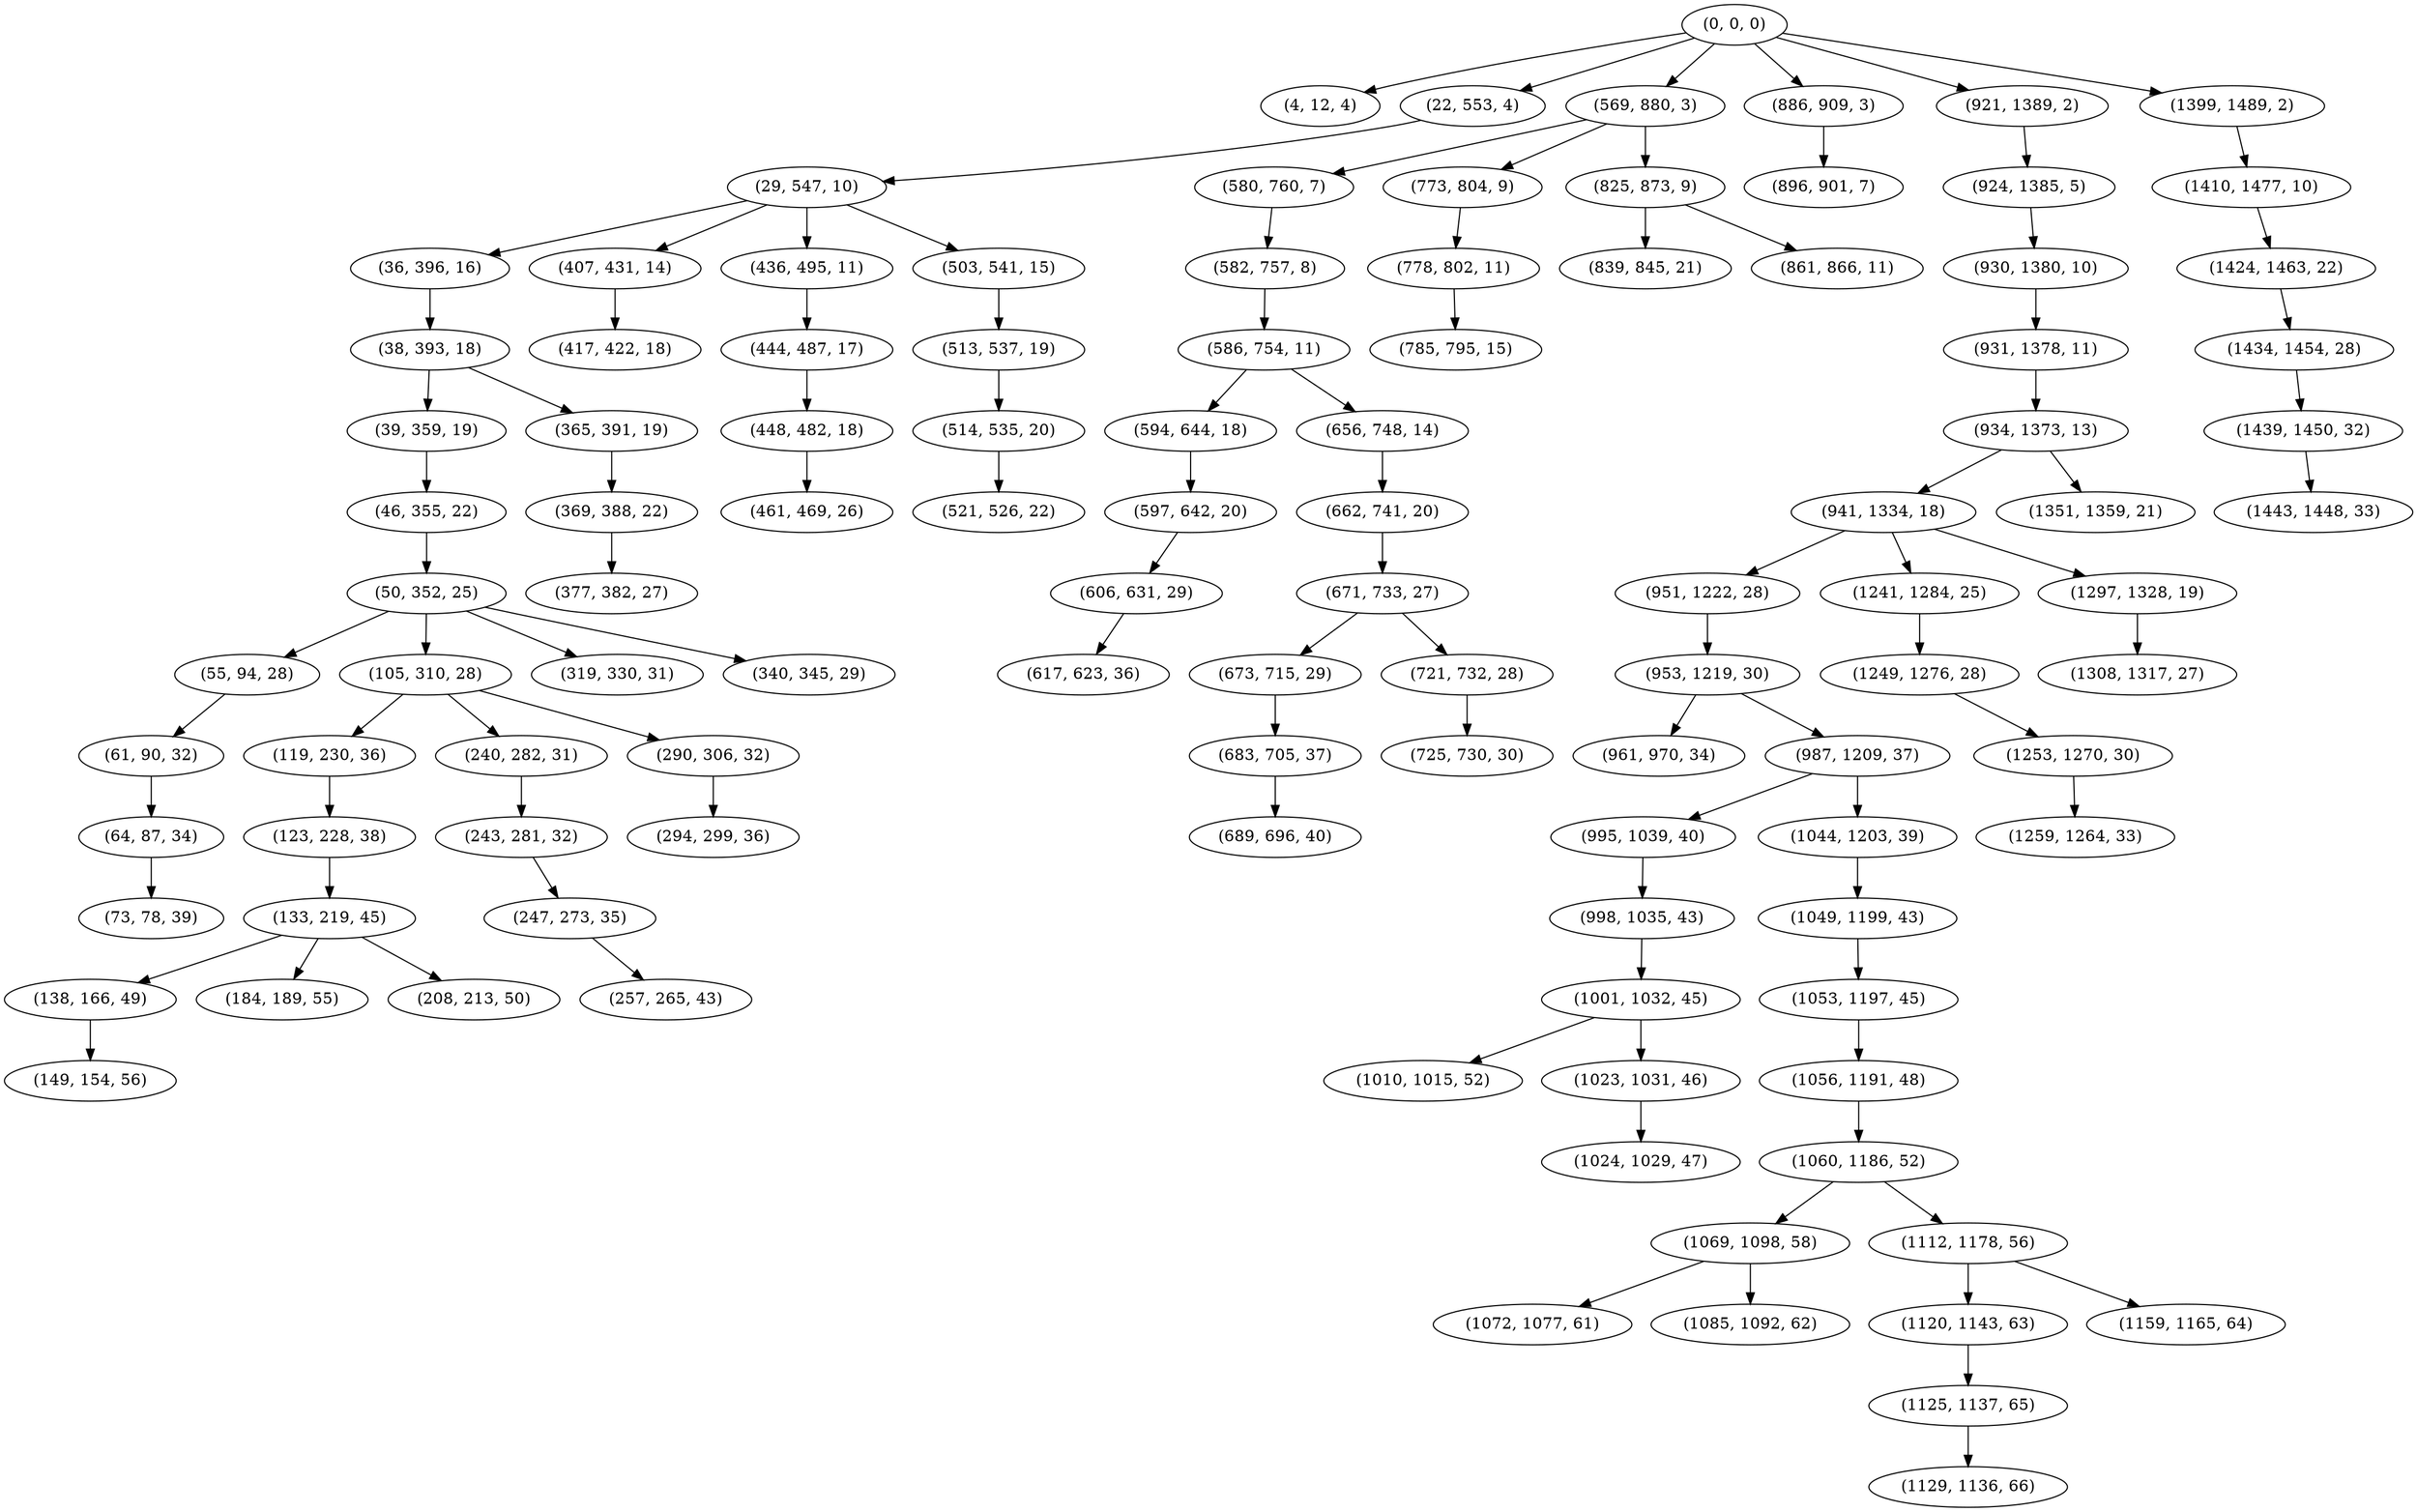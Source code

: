 digraph tree {
    "(0, 0, 0)";
    "(4, 12, 4)";
    "(22, 553, 4)";
    "(29, 547, 10)";
    "(36, 396, 16)";
    "(38, 393, 18)";
    "(39, 359, 19)";
    "(46, 355, 22)";
    "(50, 352, 25)";
    "(55, 94, 28)";
    "(61, 90, 32)";
    "(64, 87, 34)";
    "(73, 78, 39)";
    "(105, 310, 28)";
    "(119, 230, 36)";
    "(123, 228, 38)";
    "(133, 219, 45)";
    "(138, 166, 49)";
    "(149, 154, 56)";
    "(184, 189, 55)";
    "(208, 213, 50)";
    "(240, 282, 31)";
    "(243, 281, 32)";
    "(247, 273, 35)";
    "(257, 265, 43)";
    "(290, 306, 32)";
    "(294, 299, 36)";
    "(319, 330, 31)";
    "(340, 345, 29)";
    "(365, 391, 19)";
    "(369, 388, 22)";
    "(377, 382, 27)";
    "(407, 431, 14)";
    "(417, 422, 18)";
    "(436, 495, 11)";
    "(444, 487, 17)";
    "(448, 482, 18)";
    "(461, 469, 26)";
    "(503, 541, 15)";
    "(513, 537, 19)";
    "(514, 535, 20)";
    "(521, 526, 22)";
    "(569, 880, 3)";
    "(580, 760, 7)";
    "(582, 757, 8)";
    "(586, 754, 11)";
    "(594, 644, 18)";
    "(597, 642, 20)";
    "(606, 631, 29)";
    "(617, 623, 36)";
    "(656, 748, 14)";
    "(662, 741, 20)";
    "(671, 733, 27)";
    "(673, 715, 29)";
    "(683, 705, 37)";
    "(689, 696, 40)";
    "(721, 732, 28)";
    "(725, 730, 30)";
    "(773, 804, 9)";
    "(778, 802, 11)";
    "(785, 795, 15)";
    "(825, 873, 9)";
    "(839, 845, 21)";
    "(861, 866, 11)";
    "(886, 909, 3)";
    "(896, 901, 7)";
    "(921, 1389, 2)";
    "(924, 1385, 5)";
    "(930, 1380, 10)";
    "(931, 1378, 11)";
    "(934, 1373, 13)";
    "(941, 1334, 18)";
    "(951, 1222, 28)";
    "(953, 1219, 30)";
    "(961, 970, 34)";
    "(987, 1209, 37)";
    "(995, 1039, 40)";
    "(998, 1035, 43)";
    "(1001, 1032, 45)";
    "(1010, 1015, 52)";
    "(1023, 1031, 46)";
    "(1024, 1029, 47)";
    "(1044, 1203, 39)";
    "(1049, 1199, 43)";
    "(1053, 1197, 45)";
    "(1056, 1191, 48)";
    "(1060, 1186, 52)";
    "(1069, 1098, 58)";
    "(1072, 1077, 61)";
    "(1085, 1092, 62)";
    "(1112, 1178, 56)";
    "(1120, 1143, 63)";
    "(1125, 1137, 65)";
    "(1129, 1136, 66)";
    "(1159, 1165, 64)";
    "(1241, 1284, 25)";
    "(1249, 1276, 28)";
    "(1253, 1270, 30)";
    "(1259, 1264, 33)";
    "(1297, 1328, 19)";
    "(1308, 1317, 27)";
    "(1351, 1359, 21)";
    "(1399, 1489, 2)";
    "(1410, 1477, 10)";
    "(1424, 1463, 22)";
    "(1434, 1454, 28)";
    "(1439, 1450, 32)";
    "(1443, 1448, 33)";
    "(0, 0, 0)" -> "(4, 12, 4)";
    "(0, 0, 0)" -> "(22, 553, 4)";
    "(0, 0, 0)" -> "(569, 880, 3)";
    "(0, 0, 0)" -> "(886, 909, 3)";
    "(0, 0, 0)" -> "(921, 1389, 2)";
    "(0, 0, 0)" -> "(1399, 1489, 2)";
    "(22, 553, 4)" -> "(29, 547, 10)";
    "(29, 547, 10)" -> "(36, 396, 16)";
    "(29, 547, 10)" -> "(407, 431, 14)";
    "(29, 547, 10)" -> "(436, 495, 11)";
    "(29, 547, 10)" -> "(503, 541, 15)";
    "(36, 396, 16)" -> "(38, 393, 18)";
    "(38, 393, 18)" -> "(39, 359, 19)";
    "(38, 393, 18)" -> "(365, 391, 19)";
    "(39, 359, 19)" -> "(46, 355, 22)";
    "(46, 355, 22)" -> "(50, 352, 25)";
    "(50, 352, 25)" -> "(55, 94, 28)";
    "(50, 352, 25)" -> "(105, 310, 28)";
    "(50, 352, 25)" -> "(319, 330, 31)";
    "(50, 352, 25)" -> "(340, 345, 29)";
    "(55, 94, 28)" -> "(61, 90, 32)";
    "(61, 90, 32)" -> "(64, 87, 34)";
    "(64, 87, 34)" -> "(73, 78, 39)";
    "(105, 310, 28)" -> "(119, 230, 36)";
    "(105, 310, 28)" -> "(240, 282, 31)";
    "(105, 310, 28)" -> "(290, 306, 32)";
    "(119, 230, 36)" -> "(123, 228, 38)";
    "(123, 228, 38)" -> "(133, 219, 45)";
    "(133, 219, 45)" -> "(138, 166, 49)";
    "(133, 219, 45)" -> "(184, 189, 55)";
    "(133, 219, 45)" -> "(208, 213, 50)";
    "(138, 166, 49)" -> "(149, 154, 56)";
    "(240, 282, 31)" -> "(243, 281, 32)";
    "(243, 281, 32)" -> "(247, 273, 35)";
    "(247, 273, 35)" -> "(257, 265, 43)";
    "(290, 306, 32)" -> "(294, 299, 36)";
    "(365, 391, 19)" -> "(369, 388, 22)";
    "(369, 388, 22)" -> "(377, 382, 27)";
    "(407, 431, 14)" -> "(417, 422, 18)";
    "(436, 495, 11)" -> "(444, 487, 17)";
    "(444, 487, 17)" -> "(448, 482, 18)";
    "(448, 482, 18)" -> "(461, 469, 26)";
    "(503, 541, 15)" -> "(513, 537, 19)";
    "(513, 537, 19)" -> "(514, 535, 20)";
    "(514, 535, 20)" -> "(521, 526, 22)";
    "(569, 880, 3)" -> "(580, 760, 7)";
    "(569, 880, 3)" -> "(773, 804, 9)";
    "(569, 880, 3)" -> "(825, 873, 9)";
    "(580, 760, 7)" -> "(582, 757, 8)";
    "(582, 757, 8)" -> "(586, 754, 11)";
    "(586, 754, 11)" -> "(594, 644, 18)";
    "(586, 754, 11)" -> "(656, 748, 14)";
    "(594, 644, 18)" -> "(597, 642, 20)";
    "(597, 642, 20)" -> "(606, 631, 29)";
    "(606, 631, 29)" -> "(617, 623, 36)";
    "(656, 748, 14)" -> "(662, 741, 20)";
    "(662, 741, 20)" -> "(671, 733, 27)";
    "(671, 733, 27)" -> "(673, 715, 29)";
    "(671, 733, 27)" -> "(721, 732, 28)";
    "(673, 715, 29)" -> "(683, 705, 37)";
    "(683, 705, 37)" -> "(689, 696, 40)";
    "(721, 732, 28)" -> "(725, 730, 30)";
    "(773, 804, 9)" -> "(778, 802, 11)";
    "(778, 802, 11)" -> "(785, 795, 15)";
    "(825, 873, 9)" -> "(839, 845, 21)";
    "(825, 873, 9)" -> "(861, 866, 11)";
    "(886, 909, 3)" -> "(896, 901, 7)";
    "(921, 1389, 2)" -> "(924, 1385, 5)";
    "(924, 1385, 5)" -> "(930, 1380, 10)";
    "(930, 1380, 10)" -> "(931, 1378, 11)";
    "(931, 1378, 11)" -> "(934, 1373, 13)";
    "(934, 1373, 13)" -> "(941, 1334, 18)";
    "(934, 1373, 13)" -> "(1351, 1359, 21)";
    "(941, 1334, 18)" -> "(951, 1222, 28)";
    "(941, 1334, 18)" -> "(1241, 1284, 25)";
    "(941, 1334, 18)" -> "(1297, 1328, 19)";
    "(951, 1222, 28)" -> "(953, 1219, 30)";
    "(953, 1219, 30)" -> "(961, 970, 34)";
    "(953, 1219, 30)" -> "(987, 1209, 37)";
    "(987, 1209, 37)" -> "(995, 1039, 40)";
    "(987, 1209, 37)" -> "(1044, 1203, 39)";
    "(995, 1039, 40)" -> "(998, 1035, 43)";
    "(998, 1035, 43)" -> "(1001, 1032, 45)";
    "(1001, 1032, 45)" -> "(1010, 1015, 52)";
    "(1001, 1032, 45)" -> "(1023, 1031, 46)";
    "(1023, 1031, 46)" -> "(1024, 1029, 47)";
    "(1044, 1203, 39)" -> "(1049, 1199, 43)";
    "(1049, 1199, 43)" -> "(1053, 1197, 45)";
    "(1053, 1197, 45)" -> "(1056, 1191, 48)";
    "(1056, 1191, 48)" -> "(1060, 1186, 52)";
    "(1060, 1186, 52)" -> "(1069, 1098, 58)";
    "(1060, 1186, 52)" -> "(1112, 1178, 56)";
    "(1069, 1098, 58)" -> "(1072, 1077, 61)";
    "(1069, 1098, 58)" -> "(1085, 1092, 62)";
    "(1112, 1178, 56)" -> "(1120, 1143, 63)";
    "(1112, 1178, 56)" -> "(1159, 1165, 64)";
    "(1120, 1143, 63)" -> "(1125, 1137, 65)";
    "(1125, 1137, 65)" -> "(1129, 1136, 66)";
    "(1241, 1284, 25)" -> "(1249, 1276, 28)";
    "(1249, 1276, 28)" -> "(1253, 1270, 30)";
    "(1253, 1270, 30)" -> "(1259, 1264, 33)";
    "(1297, 1328, 19)" -> "(1308, 1317, 27)";
    "(1399, 1489, 2)" -> "(1410, 1477, 10)";
    "(1410, 1477, 10)" -> "(1424, 1463, 22)";
    "(1424, 1463, 22)" -> "(1434, 1454, 28)";
    "(1434, 1454, 28)" -> "(1439, 1450, 32)";
    "(1439, 1450, 32)" -> "(1443, 1448, 33)";
}
